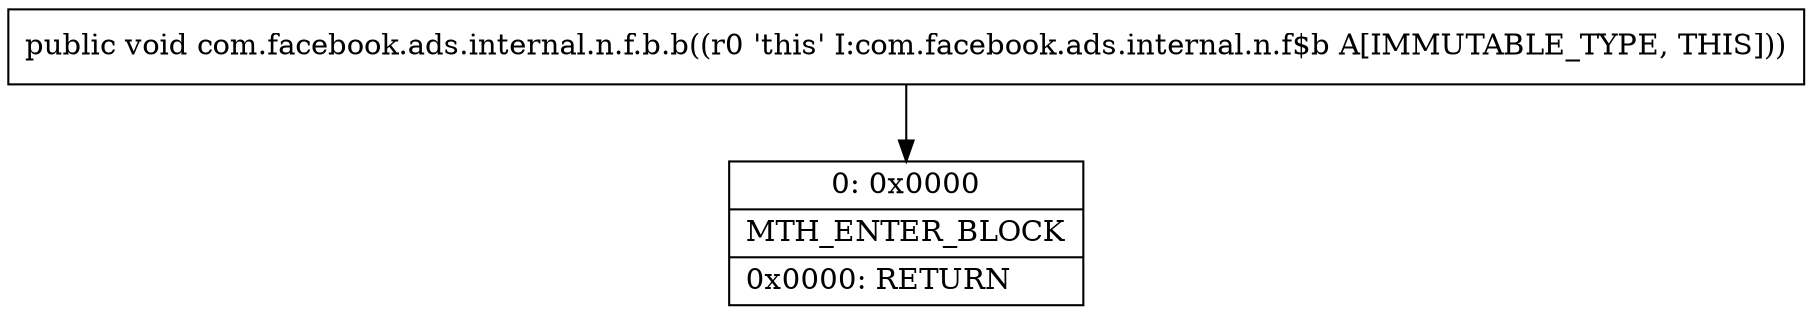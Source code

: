 digraph "CFG forcom.facebook.ads.internal.n.f.b.b()V" {
Node_0 [shape=record,label="{0\:\ 0x0000|MTH_ENTER_BLOCK\l|0x0000: RETURN   \l}"];
MethodNode[shape=record,label="{public void com.facebook.ads.internal.n.f.b.b((r0 'this' I:com.facebook.ads.internal.n.f$b A[IMMUTABLE_TYPE, THIS])) }"];
MethodNode -> Node_0;
}

